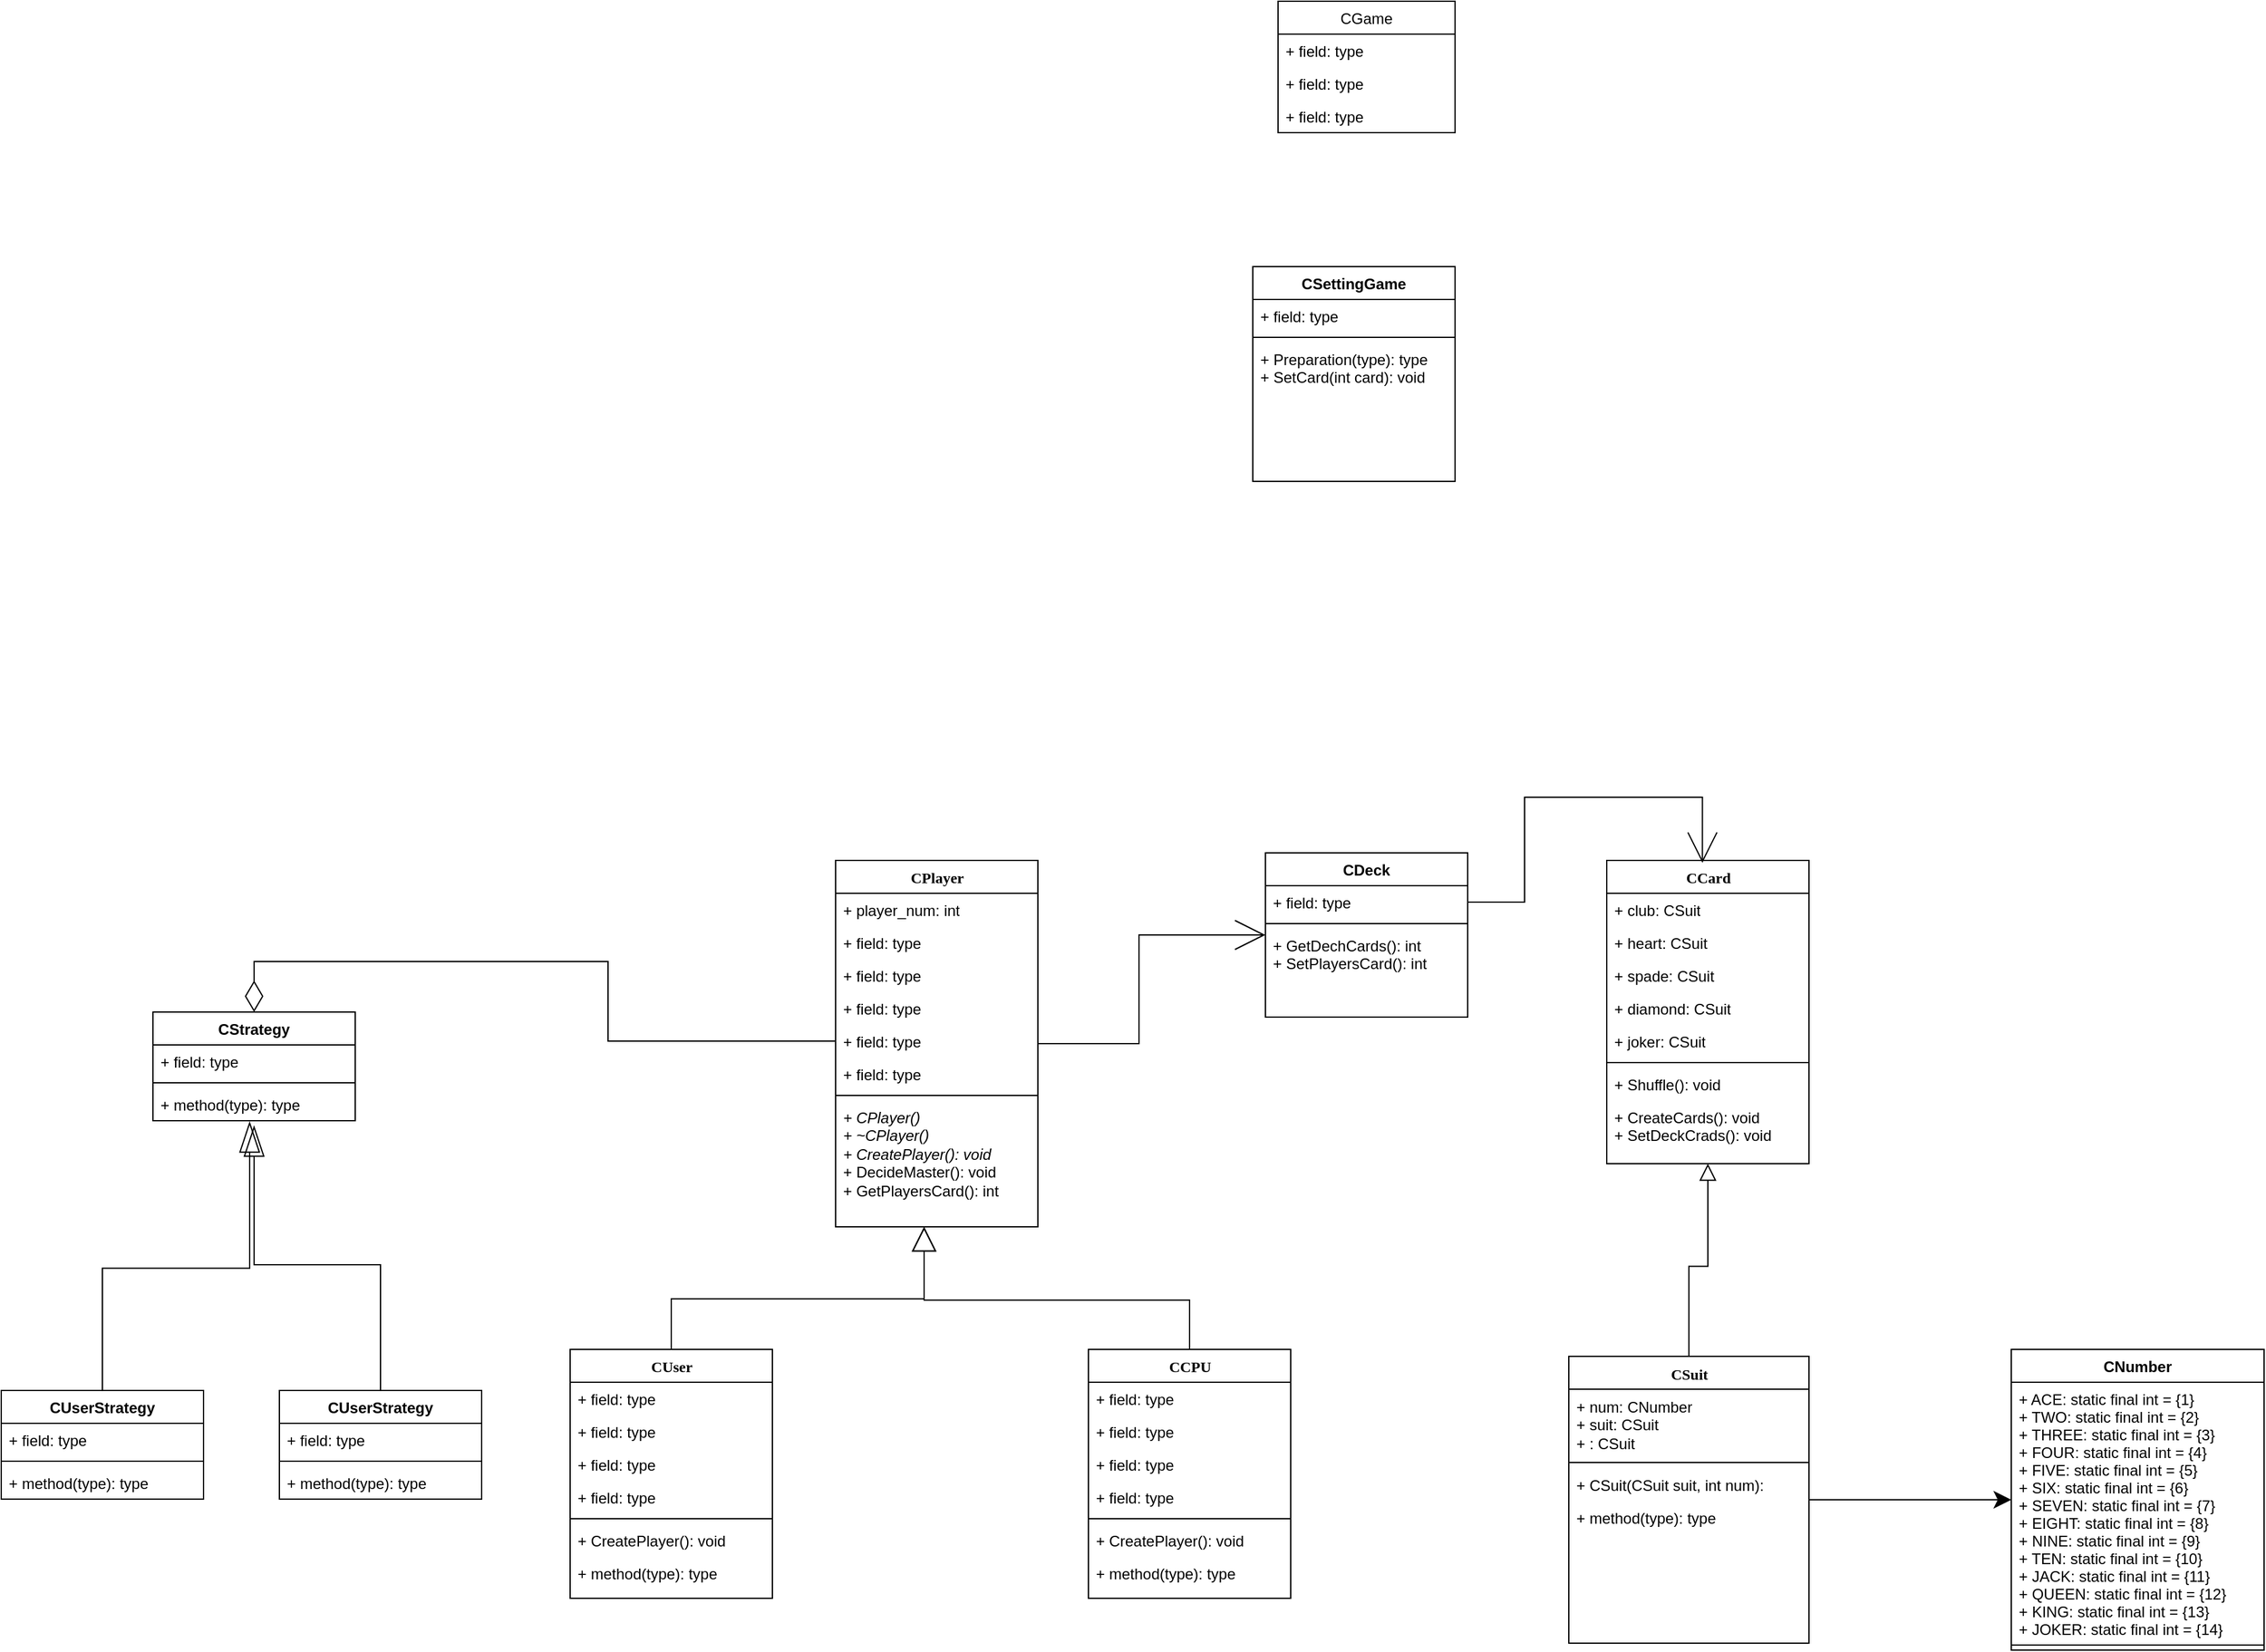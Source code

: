 <mxfile version="14.4.3" type="github">
  <diagram name="AllClass" id="9f46799a-70d6-7492-0946-bef42562c5a5">
    <mxGraphModel dx="716" dy="378" grid="1" gridSize="10" guides="1" tooltips="1" connect="1" arrows="1" fold="1" page="1" pageScale="1" pageWidth="1100" pageHeight="850" background="#ffffff" math="0" shadow="0">
      <root>
        <mxCell id="0" />
        <mxCell id="1" parent="0" />
        <mxCell id="78961159f06e98e8-17" value="CCard&lt;br&gt;" style="swimlane;html=1;fontStyle=1;align=center;verticalAlign=top;childLayout=stackLayout;horizontal=1;startSize=26;horizontalStack=0;resizeParent=1;resizeLast=0;collapsible=1;marginBottom=0;swimlaneFillColor=#ffffff;rounded=0;shadow=0;comic=0;labelBackgroundColor=none;strokeWidth=1;fillColor=none;fontFamily=Verdana;fontSize=12" parent="1" vertex="1">
          <mxGeometry x="1290" y="810" width="160" height="240" as="geometry" />
        </mxCell>
        <mxCell id="78961159f06e98e8-21" value="+ club: CSuit" style="text;html=1;strokeColor=none;fillColor=none;align=left;verticalAlign=top;spacingLeft=4;spacingRight=4;whiteSpace=wrap;overflow=hidden;rotatable=0;points=[[0,0.5],[1,0.5]];portConstraint=eastwest;" parent="78961159f06e98e8-17" vertex="1">
          <mxGeometry y="26" width="160" height="26" as="geometry" />
        </mxCell>
        <mxCell id="78961159f06e98e8-23" value="+ heart: CSuit" style="text;html=1;strokeColor=none;fillColor=none;align=left;verticalAlign=top;spacingLeft=4;spacingRight=4;whiteSpace=wrap;overflow=hidden;rotatable=0;points=[[0,0.5],[1,0.5]];portConstraint=eastwest;" parent="78961159f06e98e8-17" vertex="1">
          <mxGeometry y="52" width="160" height="26" as="geometry" />
        </mxCell>
        <mxCell id="78961159f06e98e8-25" value="+ spade: CSuit" style="text;html=1;align=left;verticalAlign=top;spacingLeft=4;spacingRight=4;whiteSpace=wrap;overflow=hidden;rotatable=0;points=[[0,0.5],[1,0.5]];portConstraint=eastwest;" parent="78961159f06e98e8-17" vertex="1">
          <mxGeometry y="78" width="160" height="26" as="geometry" />
        </mxCell>
        <mxCell id="78961159f06e98e8-26" value="+ diamond: CSuit" style="text;html=1;strokeColor=none;fillColor=none;align=left;verticalAlign=top;spacingLeft=4;spacingRight=4;whiteSpace=wrap;overflow=hidden;rotatable=0;points=[[0,0.5],[1,0.5]];portConstraint=eastwest;" parent="78961159f06e98e8-17" vertex="1">
          <mxGeometry y="104" width="160" height="26" as="geometry" />
        </mxCell>
        <mxCell id="78961159f06e98e8-24" value="+ joker: CSuit" style="text;html=1;strokeColor=none;fillColor=none;align=left;verticalAlign=top;spacingLeft=4;spacingRight=4;whiteSpace=wrap;overflow=hidden;rotatable=0;points=[[0,0.5],[1,0.5]];portConstraint=eastwest;" parent="78961159f06e98e8-17" vertex="1">
          <mxGeometry y="130" width="160" height="26" as="geometry" />
        </mxCell>
        <mxCell id="78961159f06e98e8-19" value="" style="line;html=1;strokeWidth=1;fillColor=none;align=left;verticalAlign=middle;spacingTop=-1;spacingLeft=3;spacingRight=3;rotatable=0;labelPosition=right;points=[];portConstraint=eastwest;" parent="78961159f06e98e8-17" vertex="1">
          <mxGeometry y="156" width="160" height="8" as="geometry" />
        </mxCell>
        <mxCell id="78961159f06e98e8-20" value="+ Shuffle(): void" style="text;html=1;strokeColor=none;fillColor=none;align=left;verticalAlign=top;spacingLeft=4;spacingRight=4;whiteSpace=wrap;overflow=hidden;rotatable=0;points=[[0,0.5],[1,0.5]];portConstraint=eastwest;" parent="78961159f06e98e8-17" vertex="1">
          <mxGeometry y="164" width="160" height="26" as="geometry" />
        </mxCell>
        <mxCell id="78961159f06e98e8-27" value="+ CreateCards(): void&lt;br&gt;+ SetDeckCrads(): void" style="text;html=1;strokeColor=none;fillColor=none;align=left;verticalAlign=top;spacingLeft=4;spacingRight=4;whiteSpace=wrap;overflow=hidden;rotatable=0;points=[[0,0.5],[1,0.5]];portConstraint=eastwest;" parent="78961159f06e98e8-17" vertex="1">
          <mxGeometry y="190" width="160" height="50" as="geometry" />
        </mxCell>
        <mxCell id="YZW-pmqwPAGDs8jMOxuk-95" style="edgeStyle=orthogonalEdgeStyle;rounded=0;orthogonalLoop=1;jettySize=auto;html=1;startSize=6;endArrow=open;endFill=0;endSize=22;strokeWidth=1;" edge="1" parent="1" source="78961159f06e98e8-30" target="YZW-pmqwPAGDs8jMOxuk-91">
          <mxGeometry relative="1" as="geometry" />
        </mxCell>
        <mxCell id="78961159f06e98e8-30" value="CPlayer" style="swimlane;html=1;fontStyle=1;align=center;verticalAlign=top;childLayout=stackLayout;horizontal=1;startSize=26;horizontalStack=0;resizeParent=1;resizeLast=0;collapsible=1;marginBottom=0;swimlaneFillColor=#ffffff;rounded=0;shadow=0;comic=0;labelBackgroundColor=none;strokeWidth=1;fillColor=none;fontFamily=Verdana;fontSize=12" parent="1" vertex="1">
          <mxGeometry x="680" y="810" width="160" height="290" as="geometry" />
        </mxCell>
        <mxCell id="78961159f06e98e8-31" value="+ player_num: int" style="text;html=1;strokeColor=none;fillColor=none;align=left;verticalAlign=top;spacingLeft=4;spacingRight=4;whiteSpace=wrap;overflow=hidden;rotatable=0;points=[[0,0.5],[1,0.5]];portConstraint=eastwest;" parent="78961159f06e98e8-30" vertex="1">
          <mxGeometry y="26" width="160" height="26" as="geometry" />
        </mxCell>
        <mxCell id="78961159f06e98e8-32" value="+ field: type" style="text;html=1;strokeColor=none;fillColor=none;align=left;verticalAlign=top;spacingLeft=4;spacingRight=4;whiteSpace=wrap;overflow=hidden;rotatable=0;points=[[0,0.5],[1,0.5]];portConstraint=eastwest;" parent="78961159f06e98e8-30" vertex="1">
          <mxGeometry y="52" width="160" height="26" as="geometry" />
        </mxCell>
        <mxCell id="78961159f06e98e8-33" value="+ field: type" style="text;html=1;strokeColor=none;fillColor=none;align=left;verticalAlign=top;spacingLeft=4;spacingRight=4;whiteSpace=wrap;overflow=hidden;rotatable=0;points=[[0,0.5],[1,0.5]];portConstraint=eastwest;" parent="78961159f06e98e8-30" vertex="1">
          <mxGeometry y="78" width="160" height="26" as="geometry" />
        </mxCell>
        <mxCell id="78961159f06e98e8-34" value="+ field: type" style="text;html=1;strokeColor=none;fillColor=none;align=left;verticalAlign=top;spacingLeft=4;spacingRight=4;whiteSpace=wrap;overflow=hidden;rotatable=0;points=[[0,0.5],[1,0.5]];portConstraint=eastwest;" parent="78961159f06e98e8-30" vertex="1">
          <mxGeometry y="104" width="160" height="26" as="geometry" />
        </mxCell>
        <mxCell id="78961159f06e98e8-36" value="+ field: type" style="text;html=1;strokeColor=none;fillColor=none;align=left;verticalAlign=top;spacingLeft=4;spacingRight=4;whiteSpace=wrap;overflow=hidden;rotatable=0;points=[[0,0.5],[1,0.5]];portConstraint=eastwest;" parent="78961159f06e98e8-30" vertex="1">
          <mxGeometry y="130" width="160" height="26" as="geometry" />
        </mxCell>
        <mxCell id="78961159f06e98e8-37" value="+ field: type" style="text;html=1;strokeColor=none;fillColor=none;align=left;verticalAlign=top;spacingLeft=4;spacingRight=4;whiteSpace=wrap;overflow=hidden;rotatable=0;points=[[0,0.5],[1,0.5]];portConstraint=eastwest;" parent="78961159f06e98e8-30" vertex="1">
          <mxGeometry y="156" width="160" height="26" as="geometry" />
        </mxCell>
        <mxCell id="78961159f06e98e8-38" value="" style="line;html=1;strokeWidth=1;fillColor=none;align=left;verticalAlign=middle;spacingTop=-1;spacingLeft=3;spacingRight=3;rotatable=0;labelPosition=right;points=[];portConstraint=eastwest;" parent="78961159f06e98e8-30" vertex="1">
          <mxGeometry y="182" width="160" height="8" as="geometry" />
        </mxCell>
        <mxCell id="78961159f06e98e8-42" value="&lt;span style=&quot;font-style: italic&quot;&gt;+ CPlayer()&lt;/span&gt;&lt;span style=&quot;font-style: italic&quot;&gt;&lt;br&gt;+ ~CPlayer()&lt;/span&gt;&lt;span style=&quot;font-style: italic&quot;&gt;&lt;br&gt;+ CreatePlayer(): void&lt;br&gt;&lt;/span&gt;+ DecideMaster(): void&lt;br&gt;+ GetPlayersCard(): int&lt;span style=&quot;font-style: italic&quot;&gt;&lt;br&gt;&lt;/span&gt;" style="text;html=1;strokeColor=none;fillColor=none;align=left;verticalAlign=top;spacingLeft=4;spacingRight=4;whiteSpace=wrap;overflow=hidden;rotatable=0;points=[[0,0.5],[1,0.5]];portConstraint=eastwest;" parent="78961159f06e98e8-30" vertex="1">
          <mxGeometry y="190" width="160" height="100" as="geometry" />
        </mxCell>
        <mxCell id="ux7T3qFOxHRfZieDarxS-9" style="edgeStyle=orthogonalEdgeStyle;rounded=0;orthogonalLoop=1;jettySize=auto;html=1;endArrow=block;endFill=0;strokeWidth=1;endSize=17;exitX=0.5;exitY=0;exitDx=0;exitDy=0;" parent="1" source="78961159f06e98e8-43" target="78961159f06e98e8-30" edge="1">
          <mxGeometry relative="1" as="geometry">
            <mxPoint x="750" y="1117" as="targetPoint" />
            <Array as="points">
              <mxPoint x="550" y="1157" />
              <mxPoint x="750" y="1157" />
            </Array>
          </mxGeometry>
        </mxCell>
        <mxCell id="78961159f06e98e8-43" value="CUser" style="swimlane;html=1;fontStyle=1;align=center;verticalAlign=top;childLayout=stackLayout;horizontal=1;startSize=26;horizontalStack=0;resizeParent=1;resizeLast=0;collapsible=1;marginBottom=0;swimlaneFillColor=#ffffff;rounded=0;shadow=0;comic=0;labelBackgroundColor=none;strokeWidth=1;fillColor=none;fontFamily=Verdana;fontSize=12" parent="1" vertex="1">
          <mxGeometry x="470" y="1197" width="160" height="197" as="geometry" />
        </mxCell>
        <mxCell id="78961159f06e98e8-44" value="+ field: type" style="text;html=1;strokeColor=none;fillColor=none;align=left;verticalAlign=top;spacingLeft=4;spacingRight=4;whiteSpace=wrap;overflow=hidden;rotatable=0;points=[[0,0.5],[1,0.5]];portConstraint=eastwest;" parent="78961159f06e98e8-43" vertex="1">
          <mxGeometry y="26" width="160" height="26" as="geometry" />
        </mxCell>
        <mxCell id="78961159f06e98e8-45" value="+ field: type" style="text;html=1;strokeColor=none;fillColor=none;align=left;verticalAlign=top;spacingLeft=4;spacingRight=4;whiteSpace=wrap;overflow=hidden;rotatable=0;points=[[0,0.5],[1,0.5]];portConstraint=eastwest;" parent="78961159f06e98e8-43" vertex="1">
          <mxGeometry y="52" width="160" height="26" as="geometry" />
        </mxCell>
        <mxCell id="78961159f06e98e8-49" value="+ field: type" style="text;html=1;strokeColor=none;fillColor=none;align=left;verticalAlign=top;spacingLeft=4;spacingRight=4;whiteSpace=wrap;overflow=hidden;rotatable=0;points=[[0,0.5],[1,0.5]];portConstraint=eastwest;" parent="78961159f06e98e8-43" vertex="1">
          <mxGeometry y="78" width="160" height="26" as="geometry" />
        </mxCell>
        <mxCell id="78961159f06e98e8-50" value="+ field: type" style="text;html=1;strokeColor=none;fillColor=none;align=left;verticalAlign=top;spacingLeft=4;spacingRight=4;whiteSpace=wrap;overflow=hidden;rotatable=0;points=[[0,0.5],[1,0.5]];portConstraint=eastwest;" parent="78961159f06e98e8-43" vertex="1">
          <mxGeometry y="104" width="160" height="26" as="geometry" />
        </mxCell>
        <mxCell id="78961159f06e98e8-51" value="" style="line;html=1;strokeWidth=1;fillColor=none;align=left;verticalAlign=middle;spacingTop=-1;spacingLeft=3;spacingRight=3;rotatable=0;labelPosition=right;points=[];portConstraint=eastwest;" parent="78961159f06e98e8-43" vertex="1">
          <mxGeometry y="130" width="160" height="8" as="geometry" />
        </mxCell>
        <mxCell id="78961159f06e98e8-52" value="+ CreatePlayer(): void" style="text;html=1;strokeColor=none;fillColor=none;align=left;verticalAlign=top;spacingLeft=4;spacingRight=4;whiteSpace=wrap;overflow=hidden;rotatable=0;points=[[0,0.5],[1,0.5]];portConstraint=eastwest;" parent="78961159f06e98e8-43" vertex="1">
          <mxGeometry y="138" width="160" height="26" as="geometry" />
        </mxCell>
        <mxCell id="78961159f06e98e8-53" value="+ method(type): type" style="text;html=1;strokeColor=none;fillColor=none;align=left;verticalAlign=top;spacingLeft=4;spacingRight=4;whiteSpace=wrap;overflow=hidden;rotatable=0;points=[[0,0.5],[1,0.5]];portConstraint=eastwest;" parent="78961159f06e98e8-43" vertex="1">
          <mxGeometry y="164" width="160" height="26" as="geometry" />
        </mxCell>
        <mxCell id="ux7T3qFOxHRfZieDarxS-10" style="edgeStyle=orthogonalEdgeStyle;rounded=0;orthogonalLoop=1;jettySize=auto;html=1;endArrow=block;endFill=0;endSize=17;strokeWidth=1;exitX=0.5;exitY=0;exitDx=0;exitDy=0;" parent="1" source="ux7T3qFOxHRfZieDarxS-1" edge="1" target="78961159f06e98e8-30">
          <mxGeometry relative="1" as="geometry">
            <mxPoint x="750" y="1107" as="targetPoint" />
            <Array as="points">
              <mxPoint x="960" y="1158" />
              <mxPoint x="750" y="1158" />
            </Array>
          </mxGeometry>
        </mxCell>
        <mxCell id="ux7T3qFOxHRfZieDarxS-1" value="CCPU" style="swimlane;html=1;fontStyle=1;align=center;verticalAlign=top;childLayout=stackLayout;horizontal=1;startSize=26;horizontalStack=0;resizeParent=1;resizeLast=0;collapsible=1;marginBottom=0;swimlaneFillColor=#ffffff;rounded=0;shadow=0;comic=0;labelBackgroundColor=none;strokeWidth=1;fillColor=none;fontFamily=Verdana;fontSize=12" parent="1" vertex="1">
          <mxGeometry x="880" y="1197" width="160" height="197" as="geometry" />
        </mxCell>
        <mxCell id="ux7T3qFOxHRfZieDarxS-2" value="+ field: type" style="text;html=1;strokeColor=none;fillColor=none;align=left;verticalAlign=top;spacingLeft=4;spacingRight=4;whiteSpace=wrap;overflow=hidden;rotatable=0;points=[[0,0.5],[1,0.5]];portConstraint=eastwest;" parent="ux7T3qFOxHRfZieDarxS-1" vertex="1">
          <mxGeometry y="26" width="160" height="26" as="geometry" />
        </mxCell>
        <mxCell id="ux7T3qFOxHRfZieDarxS-3" value="+ field: type" style="text;html=1;strokeColor=none;fillColor=none;align=left;verticalAlign=top;spacingLeft=4;spacingRight=4;whiteSpace=wrap;overflow=hidden;rotatable=0;points=[[0,0.5],[1,0.5]];portConstraint=eastwest;" parent="ux7T3qFOxHRfZieDarxS-1" vertex="1">
          <mxGeometry y="52" width="160" height="26" as="geometry" />
        </mxCell>
        <mxCell id="ux7T3qFOxHRfZieDarxS-4" value="+ field: type" style="text;html=1;strokeColor=none;fillColor=none;align=left;verticalAlign=top;spacingLeft=4;spacingRight=4;whiteSpace=wrap;overflow=hidden;rotatable=0;points=[[0,0.5],[1,0.5]];portConstraint=eastwest;" parent="ux7T3qFOxHRfZieDarxS-1" vertex="1">
          <mxGeometry y="78" width="160" height="26" as="geometry" />
        </mxCell>
        <mxCell id="ux7T3qFOxHRfZieDarxS-5" value="+ field: type" style="text;html=1;strokeColor=none;fillColor=none;align=left;verticalAlign=top;spacingLeft=4;spacingRight=4;whiteSpace=wrap;overflow=hidden;rotatable=0;points=[[0,0.5],[1,0.5]];portConstraint=eastwest;" parent="ux7T3qFOxHRfZieDarxS-1" vertex="1">
          <mxGeometry y="104" width="160" height="26" as="geometry" />
        </mxCell>
        <mxCell id="ux7T3qFOxHRfZieDarxS-6" value="" style="line;html=1;strokeWidth=1;fillColor=none;align=left;verticalAlign=middle;spacingTop=-1;spacingLeft=3;spacingRight=3;rotatable=0;labelPosition=right;points=[];portConstraint=eastwest;" parent="ux7T3qFOxHRfZieDarxS-1" vertex="1">
          <mxGeometry y="130" width="160" height="8" as="geometry" />
        </mxCell>
        <mxCell id="ux7T3qFOxHRfZieDarxS-7" value="+ CreatePlayer(): void" style="text;html=1;strokeColor=none;fillColor=none;align=left;verticalAlign=top;spacingLeft=4;spacingRight=4;whiteSpace=wrap;overflow=hidden;rotatable=0;points=[[0,0.5],[1,0.5]];portConstraint=eastwest;" parent="ux7T3qFOxHRfZieDarxS-1" vertex="1">
          <mxGeometry y="138" width="160" height="26" as="geometry" />
        </mxCell>
        <mxCell id="ux7T3qFOxHRfZieDarxS-8" value="+ method(type): type" style="text;html=1;strokeColor=none;fillColor=none;align=left;verticalAlign=top;spacingLeft=4;spacingRight=4;whiteSpace=wrap;overflow=hidden;rotatable=0;points=[[0,0.5],[1,0.5]];portConstraint=eastwest;" parent="ux7T3qFOxHRfZieDarxS-1" vertex="1">
          <mxGeometry y="164" width="160" height="26" as="geometry" />
        </mxCell>
        <mxCell id="YZW-pmqwPAGDs8jMOxuk-43" style="edgeStyle=orthogonalEdgeStyle;rounded=0;orthogonalLoop=1;jettySize=auto;html=1;endArrow=block;endFill=0;endSize=11;" edge="1" parent="1" source="YhplNXW1-wMgVkpLUbez-1" target="78961159f06e98e8-17">
          <mxGeometry relative="1" as="geometry" />
        </mxCell>
        <mxCell id="YZW-pmqwPAGDs8jMOxuk-48" style="edgeStyle=orthogonalEdgeStyle;rounded=0;orthogonalLoop=1;jettySize=auto;html=1;exitX=1;exitY=0.5;exitDx=0;exitDy=0;endArrow=classic;endFill=1;endSize=11;" edge="1" parent="1" source="YhplNXW1-wMgVkpLUbez-1" target="YZW-pmqwPAGDs8jMOxuk-44">
          <mxGeometry relative="1" as="geometry" />
        </mxCell>
        <mxCell id="YhplNXW1-wMgVkpLUbez-1" value="CSuit" style="swimlane;html=1;fontStyle=1;align=center;verticalAlign=top;childLayout=stackLayout;horizontal=1;startSize=26;horizontalStack=0;resizeParent=1;resizeLast=0;collapsible=1;marginBottom=0;swimlaneFillColor=#ffffff;rounded=0;shadow=0;comic=0;labelBackgroundColor=none;strokeWidth=1;fillColor=none;fontFamily=Verdana;fontSize=12" parent="1" vertex="1">
          <mxGeometry x="1260" y="1202.5" width="190" height="227" as="geometry" />
        </mxCell>
        <mxCell id="YhplNXW1-wMgVkpLUbez-2" value="+ num: CNumber&lt;br&gt;+ suit: CSuit&lt;br&gt;+ : CSuit&lt;br&gt;" style="text;html=1;strokeColor=none;fillColor=none;align=left;verticalAlign=top;spacingLeft=4;spacingRight=4;whiteSpace=wrap;overflow=hidden;rotatable=0;points=[[0,0.5],[1,0.5]];portConstraint=eastwest;" parent="YhplNXW1-wMgVkpLUbez-1" vertex="1">
          <mxGeometry y="26" width="190" height="54" as="geometry" />
        </mxCell>
        <mxCell id="YhplNXW1-wMgVkpLUbez-7" value="" style="line;html=1;strokeWidth=1;fillColor=none;align=left;verticalAlign=middle;spacingTop=-1;spacingLeft=3;spacingRight=3;rotatable=0;labelPosition=right;points=[];portConstraint=eastwest;" parent="YhplNXW1-wMgVkpLUbez-1" vertex="1">
          <mxGeometry y="80" width="190" height="8" as="geometry" />
        </mxCell>
        <mxCell id="YhplNXW1-wMgVkpLUbez-8" value="+ CSuit(CSuit suit, int num):&amp;nbsp;" style="text;html=1;strokeColor=none;fillColor=none;align=left;verticalAlign=top;spacingLeft=4;spacingRight=4;whiteSpace=wrap;overflow=hidden;rotatable=0;points=[[0,0.5],[1,0.5]];portConstraint=eastwest;" parent="YhplNXW1-wMgVkpLUbez-1" vertex="1">
          <mxGeometry y="88" width="190" height="26" as="geometry" />
        </mxCell>
        <mxCell id="YhplNXW1-wMgVkpLUbez-9" value="+ method(type): type" style="text;html=1;strokeColor=none;fillColor=none;align=left;verticalAlign=top;spacingLeft=4;spacingRight=4;whiteSpace=wrap;overflow=hidden;rotatable=0;points=[[0,0.5],[1,0.5]];portConstraint=eastwest;" parent="YhplNXW1-wMgVkpLUbez-1" vertex="1">
          <mxGeometry y="114" width="190" height="26" as="geometry" />
        </mxCell>
        <mxCell id="YZW-pmqwPAGDs8jMOxuk-44" value="CNumber" style="swimlane;fontStyle=1;align=center;verticalAlign=top;childLayout=stackLayout;horizontal=1;startSize=26;horizontalStack=0;resizeParent=1;resizeParentMax=0;resizeLast=0;collapsible=1;marginBottom=0;" vertex="1" parent="1">
          <mxGeometry x="1610" y="1197" width="200" height="238" as="geometry">
            <mxRectangle x="1350" y="160" width="90" height="26" as="alternateBounds" />
          </mxGeometry>
        </mxCell>
        <mxCell id="YZW-pmqwPAGDs8jMOxuk-45" value="+ ACE: static final int = {1}&#xa;+ TWO: static final int = {2}&#xa;+ THREE: static final int = {3}&#xa;+ FOUR: static final int = {4}&#xa;+ FIVE: static final int = {5}&#xa;+ SIX: static final int = {6}&#xa;+ SEVEN: static final int = {7}&#xa;+ EIGHT: static final int = {8}&#xa;+ NINE: static final int = {9}&#xa;+ TEN: static final int = {10}&#xa;+ JACK: static final int = {11}&#xa;+ QUEEN: static final int = {12}&#xa;+ KING: static final int = {13}&#xa;+ JOKER: static final int = {14}" style="text;strokeColor=none;fillColor=none;align=left;verticalAlign=top;spacingLeft=4;spacingRight=4;overflow=hidden;rotatable=0;points=[[0,0.5],[1,0.5]];portConstraint=eastwest;" vertex="1" parent="YZW-pmqwPAGDs8jMOxuk-44">
          <mxGeometry y="26" width="200" height="204" as="geometry" />
        </mxCell>
        <mxCell id="YZW-pmqwPAGDs8jMOxuk-46" value="" style="line;strokeWidth=1;fillColor=none;align=left;verticalAlign=middle;spacingTop=-1;spacingLeft=3;spacingRight=3;rotatable=0;labelPosition=right;points=[];portConstraint=eastwest;" vertex="1" parent="YZW-pmqwPAGDs8jMOxuk-44">
          <mxGeometry y="230" width="200" height="8" as="geometry" />
        </mxCell>
        <mxCell id="YZW-pmqwPAGDs8jMOxuk-62" value="CSettingGame" style="swimlane;fontStyle=1;align=center;verticalAlign=top;childLayout=stackLayout;horizontal=1;startSize=26;horizontalStack=0;resizeParent=1;resizeParentMax=0;resizeLast=0;collapsible=1;marginBottom=0;" vertex="1" parent="1">
          <mxGeometry x="1010" y="340" width="160" height="170" as="geometry" />
        </mxCell>
        <mxCell id="YZW-pmqwPAGDs8jMOxuk-63" value="+ field: type" style="text;strokeColor=none;fillColor=none;align=left;verticalAlign=top;spacingLeft=4;spacingRight=4;overflow=hidden;rotatable=0;points=[[0,0.5],[1,0.5]];portConstraint=eastwest;" vertex="1" parent="YZW-pmqwPAGDs8jMOxuk-62">
          <mxGeometry y="26" width="160" height="26" as="geometry" />
        </mxCell>
        <mxCell id="YZW-pmqwPAGDs8jMOxuk-64" value="" style="line;strokeWidth=1;fillColor=none;align=left;verticalAlign=middle;spacingTop=-1;spacingLeft=3;spacingRight=3;rotatable=0;labelPosition=right;points=[];portConstraint=eastwest;" vertex="1" parent="YZW-pmqwPAGDs8jMOxuk-62">
          <mxGeometry y="52" width="160" height="8" as="geometry" />
        </mxCell>
        <mxCell id="YZW-pmqwPAGDs8jMOxuk-65" value="+ Preparation(type): type&#xa;+ SetCard(int card): void&#xa;" style="text;strokeColor=none;fillColor=none;align=left;verticalAlign=top;spacingLeft=4;spacingRight=4;overflow=hidden;rotatable=0;points=[[0,0.5],[1,0.5]];portConstraint=eastwest;" vertex="1" parent="YZW-pmqwPAGDs8jMOxuk-62">
          <mxGeometry y="60" width="160" height="110" as="geometry" />
        </mxCell>
        <mxCell id="YZW-pmqwPAGDs8jMOxuk-66" value="CGame" style="swimlane;fontStyle=0;childLayout=stackLayout;horizontal=1;startSize=26;fillColor=none;horizontalStack=0;resizeParent=1;resizeParentMax=0;resizeLast=0;collapsible=1;marginBottom=0;" vertex="1" parent="1">
          <mxGeometry x="1030" y="130" width="140" height="104" as="geometry" />
        </mxCell>
        <mxCell id="YZW-pmqwPAGDs8jMOxuk-67" value="+ field: type" style="text;strokeColor=none;fillColor=none;align=left;verticalAlign=top;spacingLeft=4;spacingRight=4;overflow=hidden;rotatable=0;points=[[0,0.5],[1,0.5]];portConstraint=eastwest;" vertex="1" parent="YZW-pmqwPAGDs8jMOxuk-66">
          <mxGeometry y="26" width="140" height="26" as="geometry" />
        </mxCell>
        <mxCell id="YZW-pmqwPAGDs8jMOxuk-68" value="+ field: type" style="text;strokeColor=none;fillColor=none;align=left;verticalAlign=top;spacingLeft=4;spacingRight=4;overflow=hidden;rotatable=0;points=[[0,0.5],[1,0.5]];portConstraint=eastwest;" vertex="1" parent="YZW-pmqwPAGDs8jMOxuk-66">
          <mxGeometry y="52" width="140" height="26" as="geometry" />
        </mxCell>
        <mxCell id="YZW-pmqwPAGDs8jMOxuk-69" value="+ field: type" style="text;strokeColor=none;fillColor=none;align=left;verticalAlign=top;spacingLeft=4;spacingRight=4;overflow=hidden;rotatable=0;points=[[0,0.5],[1,0.5]];portConstraint=eastwest;" vertex="1" parent="YZW-pmqwPAGDs8jMOxuk-66">
          <mxGeometry y="78" width="140" height="26" as="geometry" />
        </mxCell>
        <mxCell id="YZW-pmqwPAGDs8jMOxuk-70" value="CStrategy" style="swimlane;fontStyle=1;align=center;verticalAlign=top;childLayout=stackLayout;horizontal=1;startSize=26;horizontalStack=0;resizeParent=1;resizeParentMax=0;resizeLast=0;collapsible=1;marginBottom=0;" vertex="1" parent="1">
          <mxGeometry x="140" y="930" width="160" height="86" as="geometry" />
        </mxCell>
        <mxCell id="YZW-pmqwPAGDs8jMOxuk-71" value="+ field: type" style="text;strokeColor=none;fillColor=none;align=left;verticalAlign=top;spacingLeft=4;spacingRight=4;overflow=hidden;rotatable=0;points=[[0,0.5],[1,0.5]];portConstraint=eastwest;" vertex="1" parent="YZW-pmqwPAGDs8jMOxuk-70">
          <mxGeometry y="26" width="160" height="26" as="geometry" />
        </mxCell>
        <mxCell id="YZW-pmqwPAGDs8jMOxuk-72" value="" style="line;strokeWidth=1;fillColor=none;align=left;verticalAlign=middle;spacingTop=-1;spacingLeft=3;spacingRight=3;rotatable=0;labelPosition=right;points=[];portConstraint=eastwest;" vertex="1" parent="YZW-pmqwPAGDs8jMOxuk-70">
          <mxGeometry y="52" width="160" height="8" as="geometry" />
        </mxCell>
        <mxCell id="YZW-pmqwPAGDs8jMOxuk-73" value="+ method(type): type" style="text;strokeColor=none;fillColor=none;align=left;verticalAlign=top;spacingLeft=4;spacingRight=4;overflow=hidden;rotatable=0;points=[[0,0.5],[1,0.5]];portConstraint=eastwest;" vertex="1" parent="YZW-pmqwPAGDs8jMOxuk-70">
          <mxGeometry y="60" width="160" height="26" as="geometry" />
        </mxCell>
        <mxCell id="YZW-pmqwPAGDs8jMOxuk-87" style="edgeStyle=orthogonalEdgeStyle;rounded=0;orthogonalLoop=1;jettySize=auto;html=1;entryX=0.478;entryY=1.027;entryDx=0;entryDy=0;entryPerimeter=0;startSize=6;endArrow=blockThin;endFill=0;endSize=22;strokeWidth=1;" edge="1" parent="1" source="YZW-pmqwPAGDs8jMOxuk-74" target="YZW-pmqwPAGDs8jMOxuk-73">
          <mxGeometry relative="1" as="geometry" />
        </mxCell>
        <mxCell id="YZW-pmqwPAGDs8jMOxuk-74" value="CUserStrategy" style="swimlane;fontStyle=1;align=center;verticalAlign=top;childLayout=stackLayout;horizontal=1;startSize=26;horizontalStack=0;resizeParent=1;resizeParentMax=0;resizeLast=0;collapsible=1;marginBottom=0;" vertex="1" parent="1">
          <mxGeometry x="20" y="1229.5" width="160" height="86" as="geometry" />
        </mxCell>
        <mxCell id="YZW-pmqwPAGDs8jMOxuk-75" value="+ field: type" style="text;strokeColor=none;fillColor=none;align=left;verticalAlign=top;spacingLeft=4;spacingRight=4;overflow=hidden;rotatable=0;points=[[0,0.5],[1,0.5]];portConstraint=eastwest;" vertex="1" parent="YZW-pmqwPAGDs8jMOxuk-74">
          <mxGeometry y="26" width="160" height="26" as="geometry" />
        </mxCell>
        <mxCell id="YZW-pmqwPAGDs8jMOxuk-76" value="" style="line;strokeWidth=1;fillColor=none;align=left;verticalAlign=middle;spacingTop=-1;spacingLeft=3;spacingRight=3;rotatable=0;labelPosition=right;points=[];portConstraint=eastwest;" vertex="1" parent="YZW-pmqwPAGDs8jMOxuk-74">
          <mxGeometry y="52" width="160" height="8" as="geometry" />
        </mxCell>
        <mxCell id="YZW-pmqwPAGDs8jMOxuk-77" value="+ method(type): type" style="text;strokeColor=none;fillColor=none;align=left;verticalAlign=top;spacingLeft=4;spacingRight=4;overflow=hidden;rotatable=0;points=[[0,0.5],[1,0.5]];portConstraint=eastwest;" vertex="1" parent="YZW-pmqwPAGDs8jMOxuk-74">
          <mxGeometry y="60" width="160" height="26" as="geometry" />
        </mxCell>
        <mxCell id="YZW-pmqwPAGDs8jMOxuk-89" style="edgeStyle=orthogonalEdgeStyle;rounded=0;orthogonalLoop=1;jettySize=auto;html=1;startSize=6;endArrow=blockThin;endFill=0;endSize=22;strokeWidth=1;" edge="1" parent="1" source="YZW-pmqwPAGDs8jMOxuk-78">
          <mxGeometry relative="1" as="geometry">
            <mxPoint x="220" y="1020" as="targetPoint" />
            <Array as="points">
              <mxPoint x="320" y="1130" />
              <mxPoint x="220" y="1130" />
            </Array>
          </mxGeometry>
        </mxCell>
        <mxCell id="YZW-pmqwPAGDs8jMOxuk-78" value="CUserStrategy" style="swimlane;fontStyle=1;align=center;verticalAlign=top;childLayout=stackLayout;horizontal=1;startSize=26;horizontalStack=0;resizeParent=1;resizeParentMax=0;resizeLast=0;collapsible=1;marginBottom=0;" vertex="1" parent="1">
          <mxGeometry x="240" y="1229.5" width="160" height="86" as="geometry" />
        </mxCell>
        <mxCell id="YZW-pmqwPAGDs8jMOxuk-79" value="+ field: type" style="text;strokeColor=none;fillColor=none;align=left;verticalAlign=top;spacingLeft=4;spacingRight=4;overflow=hidden;rotatable=0;points=[[0,0.5],[1,0.5]];portConstraint=eastwest;" vertex="1" parent="YZW-pmqwPAGDs8jMOxuk-78">
          <mxGeometry y="26" width="160" height="26" as="geometry" />
        </mxCell>
        <mxCell id="YZW-pmqwPAGDs8jMOxuk-80" value="" style="line;strokeWidth=1;fillColor=none;align=left;verticalAlign=middle;spacingTop=-1;spacingLeft=3;spacingRight=3;rotatable=0;labelPosition=right;points=[];portConstraint=eastwest;" vertex="1" parent="YZW-pmqwPAGDs8jMOxuk-78">
          <mxGeometry y="52" width="160" height="8" as="geometry" />
        </mxCell>
        <mxCell id="YZW-pmqwPAGDs8jMOxuk-81" value="+ method(type): type" style="text;strokeColor=none;fillColor=none;align=left;verticalAlign=top;spacingLeft=4;spacingRight=4;overflow=hidden;rotatable=0;points=[[0,0.5],[1,0.5]];portConstraint=eastwest;" vertex="1" parent="YZW-pmqwPAGDs8jMOxuk-78">
          <mxGeometry y="60" width="160" height="26" as="geometry" />
        </mxCell>
        <mxCell id="YZW-pmqwPAGDs8jMOxuk-85" style="edgeStyle=orthogonalEdgeStyle;rounded=0;orthogonalLoop=1;jettySize=auto;html=1;exitX=0;exitY=0.5;exitDx=0;exitDy=0;entryX=0.5;entryY=0;entryDx=0;entryDy=0;startSize=6;endArrow=diamondThin;endFill=0;endSize=22;strokeWidth=1;" edge="1" parent="1" source="78961159f06e98e8-36" target="YZW-pmqwPAGDs8jMOxuk-70">
          <mxGeometry relative="1" as="geometry" />
        </mxCell>
        <mxCell id="YZW-pmqwPAGDs8jMOxuk-91" value="CDeck" style="swimlane;fontStyle=1;align=center;verticalAlign=top;childLayout=stackLayout;horizontal=1;startSize=26;horizontalStack=0;resizeParent=1;resizeParentMax=0;resizeLast=0;collapsible=1;marginBottom=0;" vertex="1" parent="1">
          <mxGeometry x="1020" y="804" width="160" height="130" as="geometry" />
        </mxCell>
        <mxCell id="YZW-pmqwPAGDs8jMOxuk-92" value="+ field: type" style="text;strokeColor=none;fillColor=none;align=left;verticalAlign=top;spacingLeft=4;spacingRight=4;overflow=hidden;rotatable=0;points=[[0,0.5],[1,0.5]];portConstraint=eastwest;" vertex="1" parent="YZW-pmqwPAGDs8jMOxuk-91">
          <mxGeometry y="26" width="160" height="26" as="geometry" />
        </mxCell>
        <mxCell id="YZW-pmqwPAGDs8jMOxuk-93" value="" style="line;strokeWidth=1;fillColor=none;align=left;verticalAlign=middle;spacingTop=-1;spacingLeft=3;spacingRight=3;rotatable=0;labelPosition=right;points=[];portConstraint=eastwest;" vertex="1" parent="YZW-pmqwPAGDs8jMOxuk-91">
          <mxGeometry y="52" width="160" height="8" as="geometry" />
        </mxCell>
        <mxCell id="YZW-pmqwPAGDs8jMOxuk-94" value="+ GetDechCards(): int&#xa;+ SetPlayersCard(): int" style="text;strokeColor=none;fillColor=none;align=left;verticalAlign=top;spacingLeft=4;spacingRight=4;overflow=hidden;rotatable=0;points=[[0,0.5],[1,0.5]];portConstraint=eastwest;" vertex="1" parent="YZW-pmqwPAGDs8jMOxuk-91">
          <mxGeometry y="60" width="160" height="70" as="geometry" />
        </mxCell>
        <mxCell id="YZW-pmqwPAGDs8jMOxuk-96" style="edgeStyle=orthogonalEdgeStyle;rounded=0;orthogonalLoop=1;jettySize=auto;html=1;startSize=6;endArrow=open;endFill=0;endSize=22;strokeWidth=1;entryX=0.473;entryY=0.008;entryDx=0;entryDy=0;entryPerimeter=0;" edge="1" parent="1" source="YZW-pmqwPAGDs8jMOxuk-92" target="78961159f06e98e8-17">
          <mxGeometry relative="1" as="geometry">
            <Array as="points">
              <mxPoint x="1225" y="843" />
              <mxPoint x="1225" y="760" />
              <mxPoint x="1366" y="760" />
            </Array>
          </mxGeometry>
        </mxCell>
      </root>
    </mxGraphModel>
  </diagram>
</mxfile>
